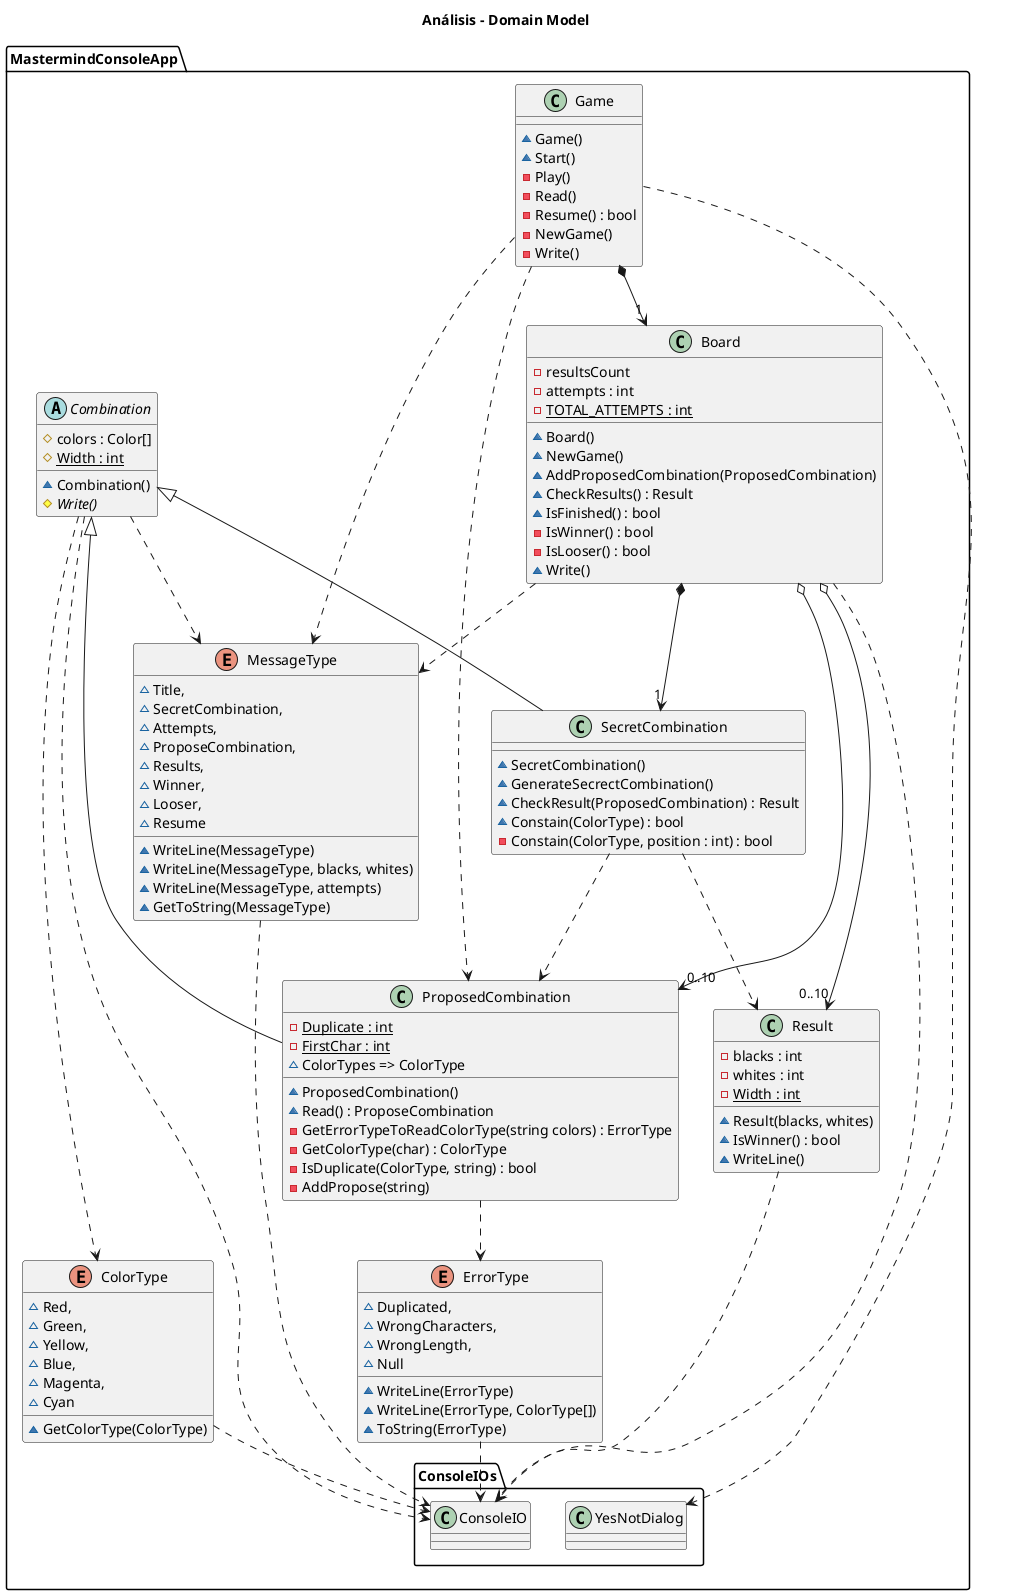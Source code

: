 @startuml DomainModelArchitecture
title Análisis - Domain Model
namespace MastermindConsoleApp{
    class Game{
        ~Game()
        ~Start()
        -Play()
        -Read()
        -Resume() : bool
        -NewGame()
        -Write()
    }
    Game *--> "1" Board
    Game ..> ProposedCombination
    Game ..> MessageType
    Game ..> ConsoleIOs.YesNotDialog

    class Board{
        -resultsCount
        -attempts : int
        -{static} TOTAL_ATTEMPTS : int
        ~Board()
        ~NewGame()
        ~AddProposedCombination(ProposedCombination)
        ~CheckResults() : Result
        ~IsFinished() : bool
        -IsWinner() : bool
        -IsLooser() : bool
        ~Write()
    }
    Board *--> "1" SecretCombination
    Board o--> "0..10" ProposedCombination
    Board o--> "0..10" Result
    Board ..> MessageType
    Board ..> ConsoleIOs.ConsoleIO

    abstract Combination{
        #colors : Color[]
        #{static} Width : int
        ~Combination()
        #{abstract} Write()
    }
    Combination <|-- SecretCombination
    Combination <|-- ProposedCombination 
    Combination ..> ColorType
    Combination ..> MessageType
    Combination ..> ConsoleIOs.ConsoleIO

    class SecretCombination{
        ~SecretCombination()
        ~GenerateSecrectCombination()
        ~CheckResult(ProposedCombination) : Result
        ~Constain(ColorType) : bool
        -Constain(ColorType, position : int) : bool
    }
    SecretCombination ..> Result
    SecretCombination ..> ProposedCombination

    class ProposedCombination{
        -{static} Duplicate : int
        -{static} FirstChar : int
        ~ProposedCombination()
        ~ColorTypes => ColorType
        ~Read() : ProposeCombination
        -GetErrorTypeToReadColorType(string colors) : ErrorType
        -GetColorType(char) : ColorType
        -IsDuplicate(ColorType, string) : bool
        -AddPropose(string)
    }
    ProposedCombination ..> ErrorType

    class Result{
        -blacks : int
        -whites : int
        -{static} Width : int
        ~Result(blacks, whites)
        ~IsWinner() : bool
        ~WriteLine()
    }
    Result ..> ConsoleIOs.ConsoleIO

    enum MessageType{
        ~Title,
        ~SecretCombination,
        ~Attempts,
        ~ProposeCombination,
        ~Results,
        ~Winner,
        ~Looser,
        ~Resume
        ~WriteLine(MessageType)
        ~WriteLine(MessageType, blacks, whites)
        ~WriteLine(MessageType, attempts)
        ~GetToString(MessageType)
    }
    MessageType ..> ConsoleIOs.ConsoleIO

    enum ErrorType{
        ~Duplicated,
        ~WrongCharacters,
        ~WrongLength,
        ~Null
        ~WriteLine(ErrorType)
        ~WriteLine(ErrorType, ColorType[])
        ~ToString(ErrorType)
    }
    ErrorType ..> ConsoleIOs.ConsoleIO

    enum ColorType{
        ~Red,
        ~Green,
        ~Yellow,
        ~Blue,
        ~Magenta,
        ~Cyan
        ~GetColorType(ColorType)
    }
    ColorType ..> ConsoleIOs.ConsoleIO


    class ConsoleIOs.ConsoleIO{
    }

    class ConsoleIOs.YesNotDialog{
    }
}
@enduml